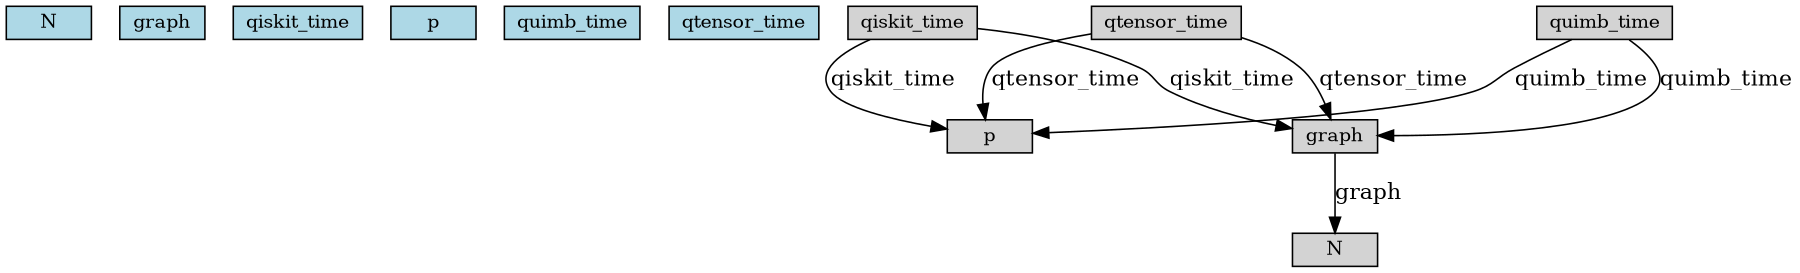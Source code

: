 digraph {
	graph [size="12,12"]
	node [align=left fontsize=12 height=0.2 ranksep=0.1 shape=box style=filled]
	139686017294128 [label=N fillcolor=lightblue]
	139685066970160 [label="graph" fillcolor=lightblue]
	139684799545200 [label=qiskit_time fillcolor=lightblue]
	139686017162544 [label=p fillcolor=lightblue]
	139684799545136 [label=quimb_time fillcolor=lightblue]
	139684799590512 [label=qtensor_time fillcolor=lightblue]
	"graph" -> N [label="graph"]
	qiskit_time -> "graph" [label=qiskit_time]
	quimb_time -> "graph" [label=quimb_time]
	qtensor_time -> "graph" [label=qtensor_time]
	qiskit_time -> p [label=qiskit_time]
	quimb_time -> p [label=quimb_time]
	qtensor_time -> p [label=qtensor_time]
}
